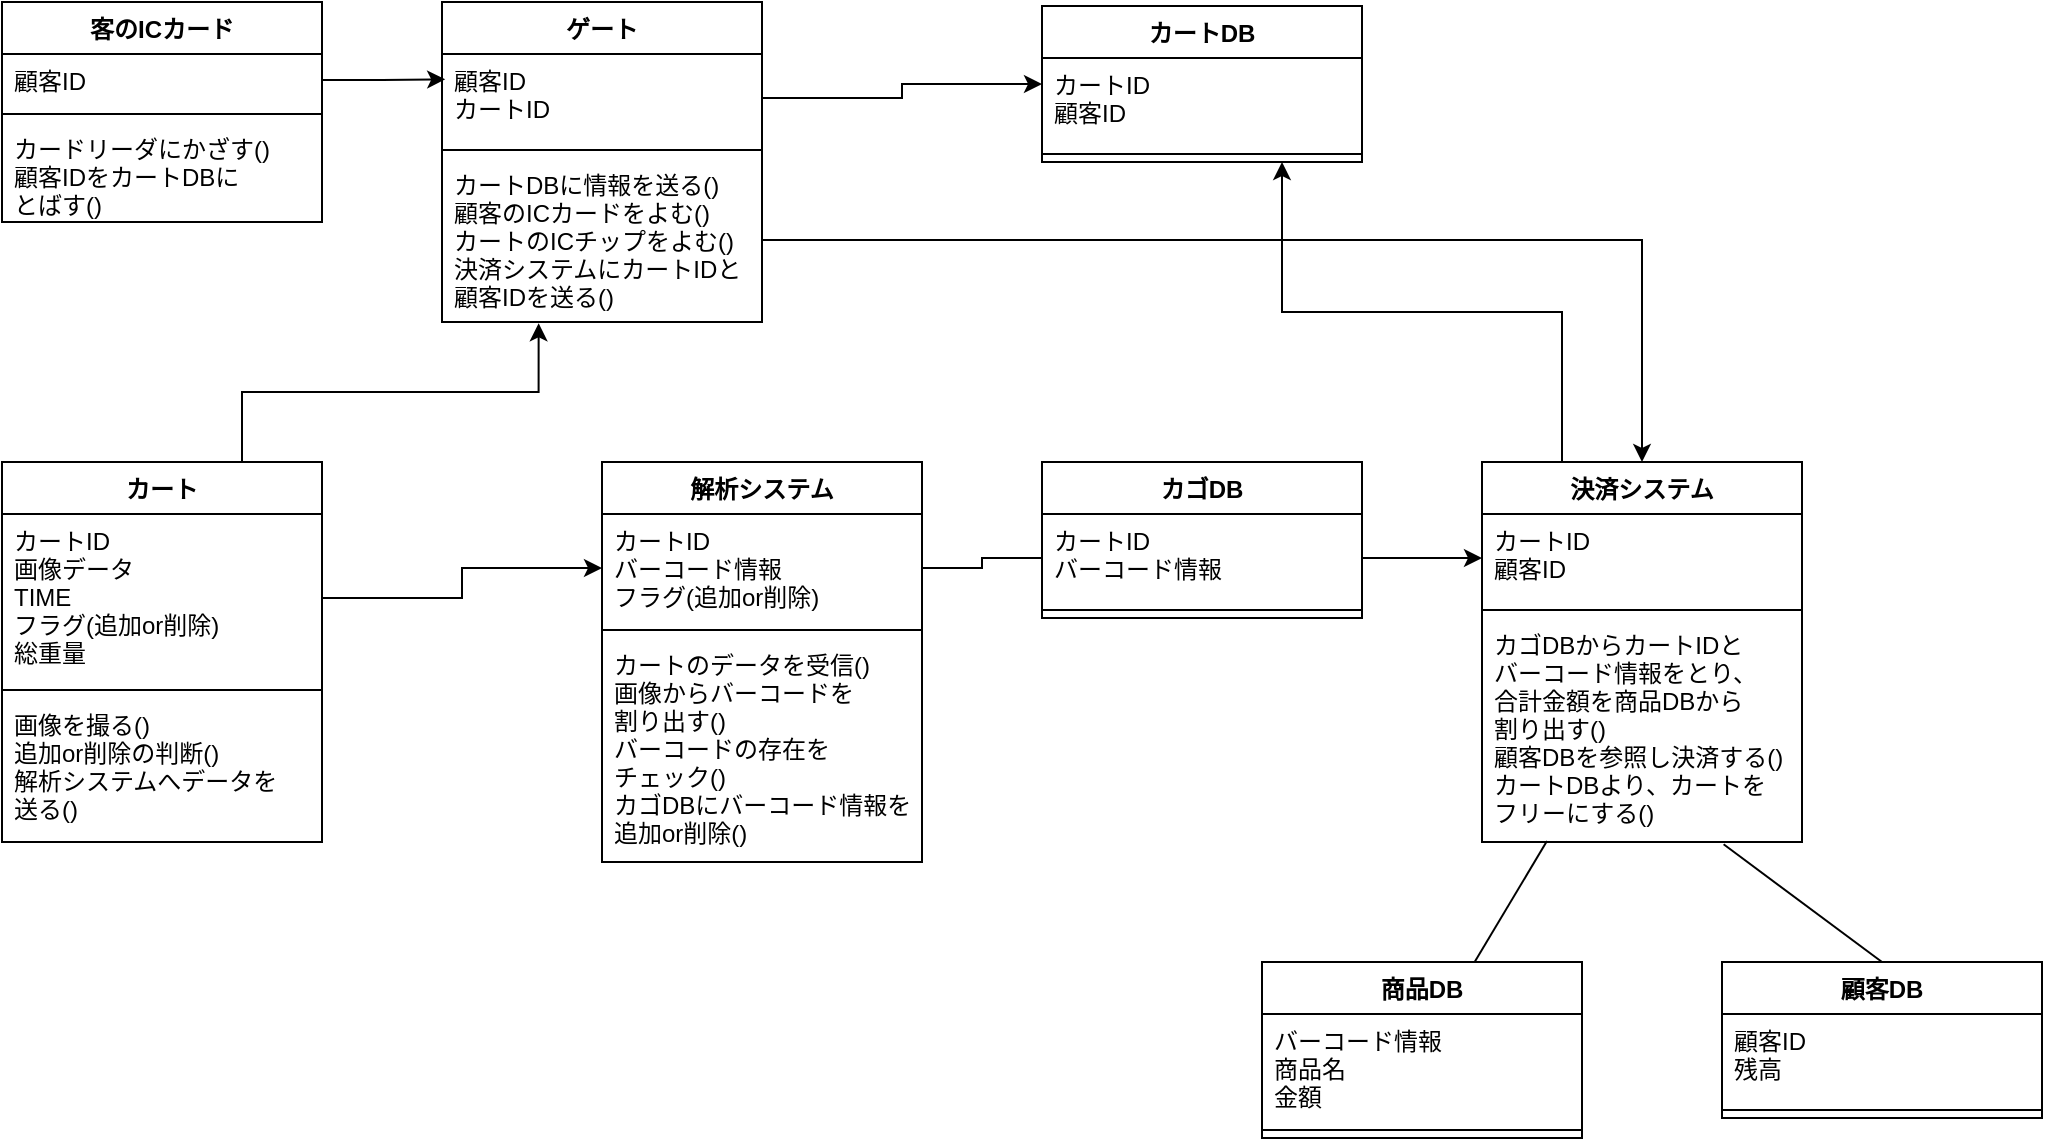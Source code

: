 <mxfile version="12.1.4" type="device" pages="1"><diagram id="s26QmXw9sFTm3T2uKqfP" name="ページ1"><mxGraphModel dx="1185" dy="753" grid="1" gridSize="10" guides="1" tooltips="1" connect="1" arrows="1" fold="1" page="1" pageScale="1" pageWidth="827" pageHeight="1169" math="0" shadow="0"><root><mxCell id="0"/><mxCell id="1" parent="0"/><mxCell id="VsKpoMJgu92who8x4NZH-1" value="客のICカード" style="swimlane;fontStyle=1;align=center;verticalAlign=top;childLayout=stackLayout;horizontal=1;startSize=26;horizontalStack=0;resizeParent=1;resizeParentMax=0;resizeLast=0;collapsible=1;marginBottom=0;" vertex="1" parent="1"><mxGeometry x="20" y="40" width="160" height="110" as="geometry"/></mxCell><mxCell id="VsKpoMJgu92who8x4NZH-2" value="顧客ID" style="text;strokeColor=none;fillColor=none;align=left;verticalAlign=top;spacingLeft=4;spacingRight=4;overflow=hidden;rotatable=0;points=[[0,0.5],[1,0.5]];portConstraint=eastwest;" vertex="1" parent="VsKpoMJgu92who8x4NZH-1"><mxGeometry y="26" width="160" height="26" as="geometry"/></mxCell><mxCell id="VsKpoMJgu92who8x4NZH-3" value="" style="line;strokeWidth=1;fillColor=none;align=left;verticalAlign=middle;spacingTop=-1;spacingLeft=3;spacingRight=3;rotatable=0;labelPosition=right;points=[];portConstraint=eastwest;" vertex="1" parent="VsKpoMJgu92who8x4NZH-1"><mxGeometry y="52" width="160" height="8" as="geometry"/></mxCell><mxCell id="VsKpoMJgu92who8x4NZH-4" value="カードリーダにかざす()&#10;顧客IDをカートDBに&#10;とばす()" style="text;strokeColor=none;fillColor=none;align=left;verticalAlign=top;spacingLeft=4;spacingRight=4;overflow=hidden;rotatable=0;points=[[0,0.5],[1,0.5]];portConstraint=eastwest;" vertex="1" parent="VsKpoMJgu92who8x4NZH-1"><mxGeometry y="60" width="160" height="50" as="geometry"/></mxCell><mxCell id="VsKpoMJgu92who8x4NZH-5" value="カートDB" style="swimlane;fontStyle=1;align=center;verticalAlign=top;childLayout=stackLayout;horizontal=1;startSize=26;horizontalStack=0;resizeParent=1;resizeParentMax=0;resizeLast=0;collapsible=1;marginBottom=0;" vertex="1" parent="1"><mxGeometry x="540" y="42" width="160" height="78" as="geometry"/></mxCell><mxCell id="VsKpoMJgu92who8x4NZH-6" value="カートID&#10;顧客ID" style="text;strokeColor=none;fillColor=none;align=left;verticalAlign=top;spacingLeft=4;spacingRight=4;overflow=hidden;rotatable=0;points=[[0,0.5],[1,0.5]];portConstraint=eastwest;" vertex="1" parent="VsKpoMJgu92who8x4NZH-5"><mxGeometry y="26" width="160" height="44" as="geometry"/></mxCell><mxCell id="VsKpoMJgu92who8x4NZH-7" value="" style="line;strokeWidth=1;fillColor=none;align=left;verticalAlign=middle;spacingTop=-1;spacingLeft=3;spacingRight=3;rotatable=0;labelPosition=right;points=[];portConstraint=eastwest;" vertex="1" parent="VsKpoMJgu92who8x4NZH-5"><mxGeometry y="70" width="160" height="8" as="geometry"/></mxCell><mxCell id="VsKpoMJgu92who8x4NZH-43" style="edgeStyle=orthogonalEdgeStyle;rounded=0;orthogonalLoop=1;jettySize=auto;html=1;exitX=0.75;exitY=0;exitDx=0;exitDy=0;entryX=0.302;entryY=1.008;entryDx=0;entryDy=0;entryPerimeter=0;" edge="1" parent="1" source="VsKpoMJgu92who8x4NZH-9" target="VsKpoMJgu92who8x4NZH-55"><mxGeometry relative="1" as="geometry"><mxPoint x="270" y="210" as="targetPoint"/></mxGeometry></mxCell><mxCell id="VsKpoMJgu92who8x4NZH-9" value="カート" style="swimlane;fontStyle=1;align=center;verticalAlign=top;childLayout=stackLayout;horizontal=1;startSize=26;horizontalStack=0;resizeParent=1;resizeParentMax=0;resizeLast=0;collapsible=1;marginBottom=0;" vertex="1" parent="1"><mxGeometry x="20" y="270" width="160" height="190" as="geometry"/></mxCell><mxCell id="VsKpoMJgu92who8x4NZH-10" value="カートID&#10;画像データ&#10;TIME&#10;フラグ(追加or削除)&#10;総重量" style="text;strokeColor=none;fillColor=none;align=left;verticalAlign=top;spacingLeft=4;spacingRight=4;overflow=hidden;rotatable=0;points=[[0,0.5],[1,0.5]];portConstraint=eastwest;" vertex="1" parent="VsKpoMJgu92who8x4NZH-9"><mxGeometry y="26" width="160" height="84" as="geometry"/></mxCell><mxCell id="VsKpoMJgu92who8x4NZH-11" value="" style="line;strokeWidth=1;fillColor=none;align=left;verticalAlign=middle;spacingTop=-1;spacingLeft=3;spacingRight=3;rotatable=0;labelPosition=right;points=[];portConstraint=eastwest;" vertex="1" parent="VsKpoMJgu92who8x4NZH-9"><mxGeometry y="110" width="160" height="8" as="geometry"/></mxCell><mxCell id="VsKpoMJgu92who8x4NZH-12" value="画像を撮る()&#10;追加or削除の判断()&#10;解析システムへデータを&#10;送る()" style="text;strokeColor=none;fillColor=none;align=left;verticalAlign=top;spacingLeft=4;spacingRight=4;overflow=hidden;rotatable=0;points=[[0,0.5],[1,0.5]];portConstraint=eastwest;" vertex="1" parent="VsKpoMJgu92who8x4NZH-9"><mxGeometry y="118" width="160" height="72" as="geometry"/></mxCell><mxCell id="VsKpoMJgu92who8x4NZH-13" value="解析システム" style="swimlane;fontStyle=1;align=center;verticalAlign=top;childLayout=stackLayout;horizontal=1;startSize=26;horizontalStack=0;resizeParent=1;resizeParentMax=0;resizeLast=0;collapsible=1;marginBottom=0;" vertex="1" parent="1"><mxGeometry x="320" y="270" width="160" height="200" as="geometry"><mxRectangle x="240" y="265" width="100" height="26" as="alternateBounds"/></mxGeometry></mxCell><mxCell id="VsKpoMJgu92who8x4NZH-14" value="カートID&#10;バーコード情報&#10;フラグ(追加or削除)" style="text;strokeColor=none;fillColor=none;align=left;verticalAlign=top;spacingLeft=4;spacingRight=4;overflow=hidden;rotatable=0;points=[[0,0.5],[1,0.5]];portConstraint=eastwest;" vertex="1" parent="VsKpoMJgu92who8x4NZH-13"><mxGeometry y="26" width="160" height="54" as="geometry"/></mxCell><mxCell id="VsKpoMJgu92who8x4NZH-15" value="" style="line;strokeWidth=1;fillColor=none;align=left;verticalAlign=middle;spacingTop=-1;spacingLeft=3;spacingRight=3;rotatable=0;labelPosition=right;points=[];portConstraint=eastwest;" vertex="1" parent="VsKpoMJgu92who8x4NZH-13"><mxGeometry y="80" width="160" height="8" as="geometry"/></mxCell><mxCell id="VsKpoMJgu92who8x4NZH-16" value="カートのデータを受信()&#10;画像からバーコードを&#10;割り出す()&#10;バーコードの存在を&#10;チェック()&#10;カゴDBにバーコード情報を&#10;追加or削除()" style="text;strokeColor=none;fillColor=none;align=left;verticalAlign=top;spacingLeft=4;spacingRight=4;overflow=hidden;rotatable=0;points=[[0,0.5],[1,0.5]];portConstraint=eastwest;" vertex="1" parent="VsKpoMJgu92who8x4NZH-13"><mxGeometry y="88" width="160" height="112" as="geometry"/></mxCell><mxCell id="VsKpoMJgu92who8x4NZH-17" value="カゴDB" style="swimlane;fontStyle=1;align=center;verticalAlign=top;childLayout=stackLayout;horizontal=1;startSize=26;horizontalStack=0;resizeParent=1;resizeParentMax=0;resizeLast=0;collapsible=1;marginBottom=0;" vertex="1" parent="1"><mxGeometry x="540" y="270" width="160" height="78" as="geometry"/></mxCell><mxCell id="VsKpoMJgu92who8x4NZH-18" value="カートID&#10;バーコード情報" style="text;strokeColor=none;fillColor=none;align=left;verticalAlign=top;spacingLeft=4;spacingRight=4;overflow=hidden;rotatable=0;points=[[0,0.5],[1,0.5]];portConstraint=eastwest;" vertex="1" parent="VsKpoMJgu92who8x4NZH-17"><mxGeometry y="26" width="160" height="44" as="geometry"/></mxCell><mxCell id="VsKpoMJgu92who8x4NZH-19" value="" style="line;strokeWidth=1;fillColor=none;align=left;verticalAlign=middle;spacingTop=-1;spacingLeft=3;spacingRight=3;rotatable=0;labelPosition=right;points=[];portConstraint=eastwest;" vertex="1" parent="VsKpoMJgu92who8x4NZH-17"><mxGeometry y="70" width="160" height="8" as="geometry"/></mxCell><mxCell id="VsKpoMJgu92who8x4NZH-48" value="" style="rounded=0;orthogonalLoop=1;jettySize=auto;html=1;endArrow=none;endFill=0;exitX=0.203;exitY=0.996;exitDx=0;exitDy=0;exitPerimeter=0;" edge="1" parent="1" source="VsKpoMJgu92who8x4NZH-24" target="VsKpoMJgu92who8x4NZH-26"><mxGeometry relative="1" as="geometry"/></mxCell><mxCell id="VsKpoMJgu92who8x4NZH-49" value="" style="rounded=0;orthogonalLoop=1;jettySize=auto;html=1;endArrow=none;endFill=0;entryX=0.5;entryY=0;entryDx=0;entryDy=0;exitX=0.755;exitY=1.01;exitDx=0;exitDy=0;exitPerimeter=0;" edge="1" parent="1" source="VsKpoMJgu92who8x4NZH-24" target="VsKpoMJgu92who8x4NZH-29"><mxGeometry relative="1" as="geometry"/></mxCell><mxCell id="VsKpoMJgu92who8x4NZH-50" style="edgeStyle=orthogonalEdgeStyle;rounded=0;orthogonalLoop=1;jettySize=auto;html=1;exitX=0.25;exitY=0;exitDx=0;exitDy=0;entryX=0.75;entryY=1;entryDx=0;entryDy=0;endArrow=classic;endFill=1;" edge="1" parent="1" source="VsKpoMJgu92who8x4NZH-21" target="VsKpoMJgu92who8x4NZH-5"><mxGeometry relative="1" as="geometry"/></mxCell><mxCell id="VsKpoMJgu92who8x4NZH-21" value="決済システム" style="swimlane;fontStyle=1;align=center;verticalAlign=top;childLayout=stackLayout;horizontal=1;startSize=26;horizontalStack=0;resizeParent=1;resizeParentMax=0;resizeLast=0;collapsible=1;marginBottom=0;" vertex="1" parent="1"><mxGeometry x="760" y="270" width="160" height="190" as="geometry"/></mxCell><mxCell id="VsKpoMJgu92who8x4NZH-22" value="カートID&#10;顧客ID" style="text;strokeColor=none;fillColor=none;align=left;verticalAlign=top;spacingLeft=4;spacingRight=4;overflow=hidden;rotatable=0;points=[[0,0.5],[1,0.5]];portConstraint=eastwest;" vertex="1" parent="VsKpoMJgu92who8x4NZH-21"><mxGeometry y="26" width="160" height="44" as="geometry"/></mxCell><mxCell id="VsKpoMJgu92who8x4NZH-23" value="" style="line;strokeWidth=1;fillColor=none;align=left;verticalAlign=middle;spacingTop=-1;spacingLeft=3;spacingRight=3;rotatable=0;labelPosition=right;points=[];portConstraint=eastwest;" vertex="1" parent="VsKpoMJgu92who8x4NZH-21"><mxGeometry y="70" width="160" height="8" as="geometry"/></mxCell><mxCell id="VsKpoMJgu92who8x4NZH-24" value="カゴDBからカートIDと&#10;バーコード情報をとり、&#10;合計金額を商品DBから&#10;割り出す()&#10;顧客DBを参照し決済する()&#10;カートDBより、カートを&#10;フリーにする()" style="text;strokeColor=none;fillColor=none;align=left;verticalAlign=top;spacingLeft=4;spacingRight=4;overflow=hidden;rotatable=0;points=[[0,0.5],[1,0.5]];portConstraint=eastwest;" vertex="1" parent="VsKpoMJgu92who8x4NZH-21"><mxGeometry y="78" width="160" height="112" as="geometry"/></mxCell><mxCell id="VsKpoMJgu92who8x4NZH-26" value="商品DB" style="swimlane;fontStyle=1;align=center;verticalAlign=top;childLayout=stackLayout;horizontal=1;startSize=26;horizontalStack=0;resizeParent=1;resizeParentMax=0;resizeLast=0;collapsible=1;marginBottom=0;" vertex="1" parent="1"><mxGeometry x="650" y="520" width="160" height="88" as="geometry"/></mxCell><mxCell id="VsKpoMJgu92who8x4NZH-27" value="バーコード情報&#10;商品名&#10;金額" style="text;strokeColor=none;fillColor=none;align=left;verticalAlign=top;spacingLeft=4;spacingRight=4;overflow=hidden;rotatable=0;points=[[0,0.5],[1,0.5]];portConstraint=eastwest;" vertex="1" parent="VsKpoMJgu92who8x4NZH-26"><mxGeometry y="26" width="160" height="54" as="geometry"/></mxCell><mxCell id="VsKpoMJgu92who8x4NZH-28" value="" style="line;strokeWidth=1;fillColor=none;align=left;verticalAlign=middle;spacingTop=-1;spacingLeft=3;spacingRight=3;rotatable=0;labelPosition=right;points=[];portConstraint=eastwest;" vertex="1" parent="VsKpoMJgu92who8x4NZH-26"><mxGeometry y="80" width="160" height="8" as="geometry"/></mxCell><mxCell id="VsKpoMJgu92who8x4NZH-29" value="顧客DB" style="swimlane;fontStyle=1;align=center;verticalAlign=top;childLayout=stackLayout;horizontal=1;startSize=26;horizontalStack=0;resizeParent=1;resizeParentMax=0;resizeLast=0;collapsible=1;marginBottom=0;" vertex="1" parent="1"><mxGeometry x="880" y="520" width="160" height="78" as="geometry"/></mxCell><mxCell id="VsKpoMJgu92who8x4NZH-30" value="顧客ID&#10;残高" style="text;strokeColor=none;fillColor=none;align=left;verticalAlign=top;spacingLeft=4;spacingRight=4;overflow=hidden;rotatable=0;points=[[0,0.5],[1,0.5]];portConstraint=eastwest;" vertex="1" parent="VsKpoMJgu92who8x4NZH-29"><mxGeometry y="26" width="160" height="44" as="geometry"/></mxCell><mxCell id="VsKpoMJgu92who8x4NZH-31" value="" style="line;strokeWidth=1;fillColor=none;align=left;verticalAlign=middle;spacingTop=-1;spacingLeft=3;spacingRight=3;rotatable=0;labelPosition=right;points=[];portConstraint=eastwest;" vertex="1" parent="VsKpoMJgu92who8x4NZH-29"><mxGeometry y="70" width="160" height="8" as="geometry"/></mxCell><mxCell id="VsKpoMJgu92who8x4NZH-44" style="edgeStyle=orthogonalEdgeStyle;rounded=0;orthogonalLoop=1;jettySize=auto;html=1;exitX=1;exitY=0.5;exitDx=0;exitDy=0;entryX=0;entryY=0.5;entryDx=0;entryDy=0;" edge="1" parent="1" source="VsKpoMJgu92who8x4NZH-10" target="VsKpoMJgu92who8x4NZH-14"><mxGeometry relative="1" as="geometry"/></mxCell><mxCell id="VsKpoMJgu92who8x4NZH-46" style="edgeStyle=orthogonalEdgeStyle;rounded=0;orthogonalLoop=1;jettySize=auto;html=1;exitX=1;exitY=0.5;exitDx=0;exitDy=0;entryX=0;entryY=0.5;entryDx=0;entryDy=0;endArrow=none;endFill=0;" edge="1" parent="1" source="VsKpoMJgu92who8x4NZH-14" target="VsKpoMJgu92who8x4NZH-18"><mxGeometry relative="1" as="geometry"/></mxCell><mxCell id="VsKpoMJgu92who8x4NZH-47" style="edgeStyle=orthogonalEdgeStyle;rounded=0;orthogonalLoop=1;jettySize=auto;html=1;exitX=1;exitY=0.5;exitDx=0;exitDy=0;entryX=0;entryY=0.5;entryDx=0;entryDy=0;" edge="1" parent="1" source="VsKpoMJgu92who8x4NZH-18" target="VsKpoMJgu92who8x4NZH-22"><mxGeometry relative="1" as="geometry"/></mxCell><mxCell id="VsKpoMJgu92who8x4NZH-52" value="ゲート" style="swimlane;fontStyle=1;align=center;verticalAlign=top;childLayout=stackLayout;horizontal=1;startSize=26;horizontalStack=0;resizeParent=1;resizeParentMax=0;resizeLast=0;collapsible=1;marginBottom=0;" vertex="1" parent="1"><mxGeometry x="240" y="40" width="160" height="160" as="geometry"/></mxCell><mxCell id="VsKpoMJgu92who8x4NZH-53" value="顧客ID&#10;カートID&#10;" style="text;strokeColor=none;fillColor=none;align=left;verticalAlign=top;spacingLeft=4;spacingRight=4;overflow=hidden;rotatable=0;points=[[0,0.5],[1,0.5]];portConstraint=eastwest;" vertex="1" parent="VsKpoMJgu92who8x4NZH-52"><mxGeometry y="26" width="160" height="44" as="geometry"/></mxCell><mxCell id="VsKpoMJgu92who8x4NZH-54" value="" style="line;strokeWidth=1;fillColor=none;align=left;verticalAlign=middle;spacingTop=-1;spacingLeft=3;spacingRight=3;rotatable=0;labelPosition=right;points=[];portConstraint=eastwest;" vertex="1" parent="VsKpoMJgu92who8x4NZH-52"><mxGeometry y="70" width="160" height="8" as="geometry"/></mxCell><mxCell id="VsKpoMJgu92who8x4NZH-55" value="カートDBに情報を送る()&#10;顧客のICカードをよむ()&#10;カートのICチップをよむ()&#10;決済システムにカートIDと&#10;顧客IDを送る()" style="text;strokeColor=none;fillColor=none;align=left;verticalAlign=top;spacingLeft=4;spacingRight=4;overflow=hidden;rotatable=0;points=[[0,0.5],[1,0.5]];portConstraint=eastwest;" vertex="1" parent="VsKpoMJgu92who8x4NZH-52"><mxGeometry y="78" width="160" height="82" as="geometry"/></mxCell><mxCell id="VsKpoMJgu92who8x4NZH-56" style="edgeStyle=orthogonalEdgeStyle;rounded=0;orthogonalLoop=1;jettySize=auto;html=1;exitX=1;exitY=0.5;exitDx=0;exitDy=0;entryX=0.01;entryY=0.288;entryDx=0;entryDy=0;entryPerimeter=0;startArrow=none;startFill=0;endArrow=classic;endFill=1;" edge="1" parent="1" source="VsKpoMJgu92who8x4NZH-2" target="VsKpoMJgu92who8x4NZH-53"><mxGeometry relative="1" as="geometry"/></mxCell><mxCell id="VsKpoMJgu92who8x4NZH-57" style="edgeStyle=orthogonalEdgeStyle;rounded=0;orthogonalLoop=1;jettySize=auto;html=1;exitX=1;exitY=0.5;exitDx=0;exitDy=0;entryX=0;entryY=0.5;entryDx=0;entryDy=0;startArrow=none;startFill=0;endArrow=classic;endFill=1;" edge="1" parent="1" source="VsKpoMJgu92who8x4NZH-53" target="VsKpoMJgu92who8x4NZH-5"><mxGeometry relative="1" as="geometry"/></mxCell><mxCell id="VsKpoMJgu92who8x4NZH-58" style="edgeStyle=orthogonalEdgeStyle;rounded=0;orthogonalLoop=1;jettySize=auto;html=1;exitX=1;exitY=0.5;exitDx=0;exitDy=0;entryX=0.5;entryY=0;entryDx=0;entryDy=0;startArrow=none;startFill=0;endArrow=classic;endFill=1;" edge="1" parent="1" source="VsKpoMJgu92who8x4NZH-55" target="VsKpoMJgu92who8x4NZH-21"><mxGeometry relative="1" as="geometry"/></mxCell></root></mxGraphModel></diagram></mxfile>